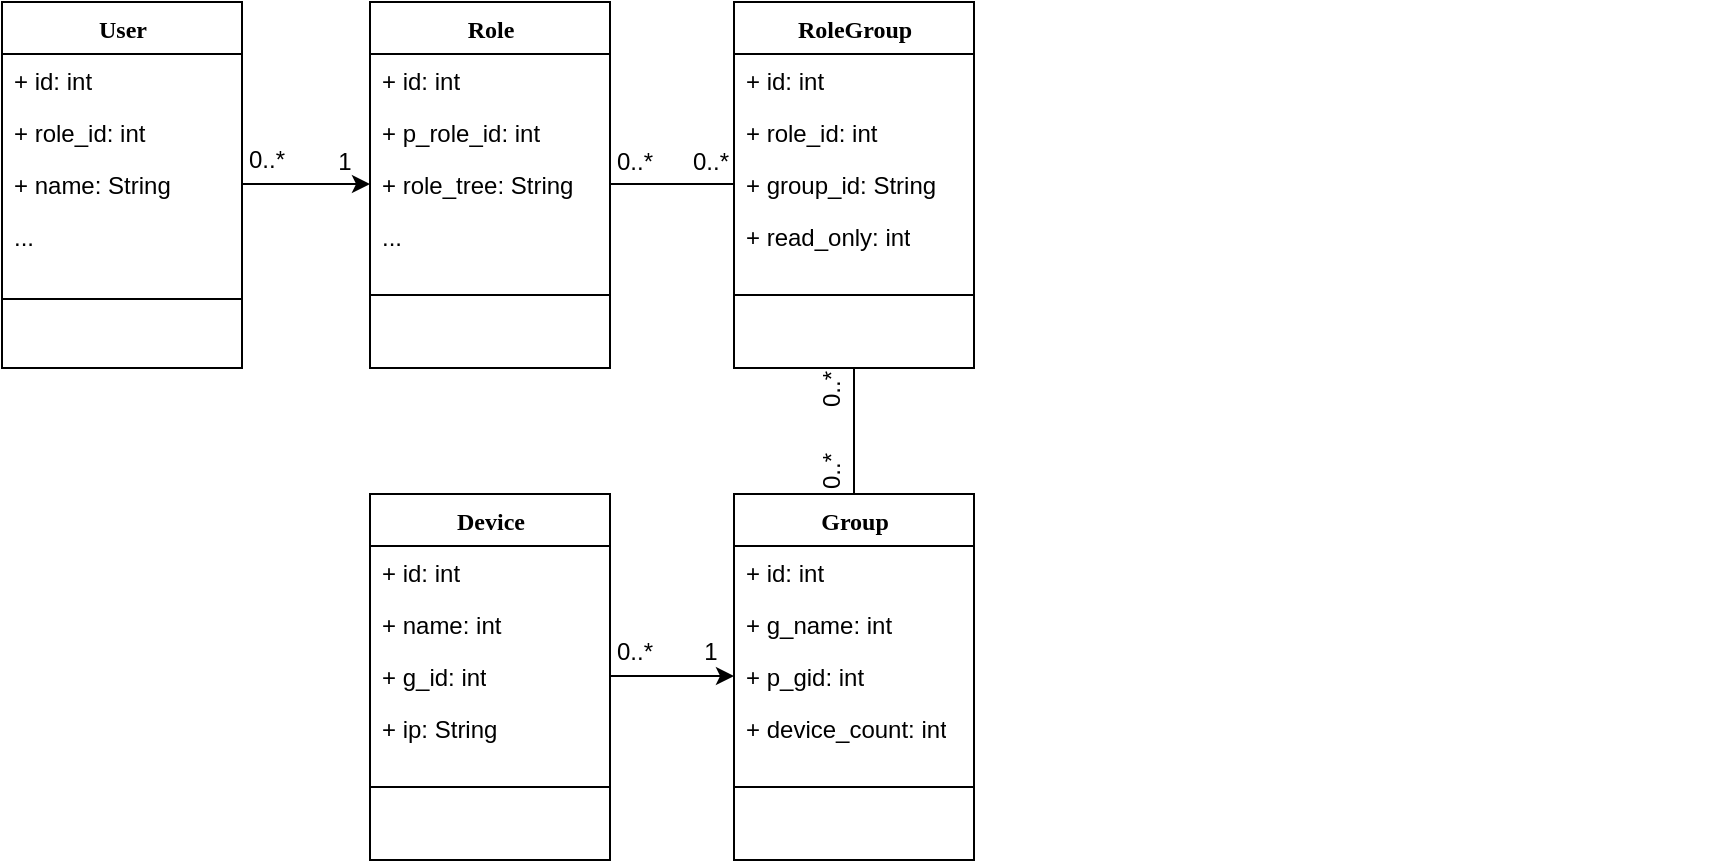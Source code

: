 <mxfile version="13.8.0" type="github">
  <diagram name="Page-1" id="6133507b-19e7-1e82-6fc7-422aa6c4b21f">
    <mxGraphModel dx="1410" dy="603" grid="0" gridSize="10" guides="1" tooltips="1" connect="1" arrows="1" fold="1" page="1" pageScale="1" pageWidth="413" pageHeight="583" background="#ffffff" math="0" shadow="0">
      <root>
        <mxCell id="0" />
        <mxCell id="1" parent="0" />
        <mxCell id="IwuFGDZ3gKHl45ehaiq--77" value="" style="group" vertex="1" connectable="0" parent="1">
          <mxGeometry x="23" y="110" width="854" height="185" as="geometry" />
        </mxCell>
        <mxCell id="IwuFGDZ3gKHl45ehaiq--76" value="" style="group" vertex="1" connectable="0" parent="IwuFGDZ3gKHl45ehaiq--77">
          <mxGeometry width="854" height="185" as="geometry" />
        </mxCell>
        <mxCell id="IwuFGDZ3gKHl45ehaiq--22" value="" style="group" vertex="1" connectable="0" parent="IwuFGDZ3gKHl45ehaiq--76">
          <mxGeometry width="742" height="185" as="geometry" />
        </mxCell>
        <mxCell id="IwuFGDZ3gKHl45ehaiq--82" value="" style="group" vertex="1" connectable="0" parent="IwuFGDZ3gKHl45ehaiq--22">
          <mxGeometry width="486" height="185" as="geometry" />
        </mxCell>
        <mxCell id="IwuFGDZ3gKHl45ehaiq--81" value="" style="group" vertex="1" connectable="0" parent="IwuFGDZ3gKHl45ehaiq--82">
          <mxGeometry width="486" height="185" as="geometry" />
        </mxCell>
        <mxCell id="IwuFGDZ3gKHl45ehaiq--3" value="RoleGroup" style="swimlane;html=1;fontStyle=1;align=center;verticalAlign=top;childLayout=stackLayout;horizontal=1;startSize=26;horizontalStack=0;resizeParent=1;resizeLast=0;collapsible=1;marginBottom=0;swimlaneFillColor=#ffffff;rounded=0;shadow=0;comic=0;labelBackgroundColor=none;strokeWidth=1;fillColor=none;fontFamily=Verdana;fontSize=12" vertex="1" parent="IwuFGDZ3gKHl45ehaiq--81">
          <mxGeometry x="366" width="120" height="183" as="geometry" />
        </mxCell>
        <mxCell id="IwuFGDZ3gKHl45ehaiq--4" value="+ id: int" style="text;html=1;strokeColor=none;fillColor=none;align=left;verticalAlign=top;spacingLeft=4;spacingRight=4;whiteSpace=wrap;overflow=hidden;rotatable=0;points=[[0,0.5],[1,0.5]];portConstraint=eastwest;" vertex="1" parent="IwuFGDZ3gKHl45ehaiq--3">
          <mxGeometry y="26" width="120" height="26" as="geometry" />
        </mxCell>
        <mxCell id="IwuFGDZ3gKHl45ehaiq--5" value="+ role_id: int" style="text;html=1;strokeColor=none;fillColor=none;align=left;verticalAlign=top;spacingLeft=4;spacingRight=4;whiteSpace=wrap;overflow=hidden;rotatable=0;points=[[0,0.5],[1,0.5]];portConstraint=eastwest;" vertex="1" parent="IwuFGDZ3gKHl45ehaiq--3">
          <mxGeometry y="52" width="120" height="26" as="geometry" />
        </mxCell>
        <mxCell id="IwuFGDZ3gKHl45ehaiq--9" value="+ group_id: String" style="text;html=1;strokeColor=none;fillColor=none;align=left;verticalAlign=top;spacingLeft=4;spacingRight=4;whiteSpace=wrap;overflow=hidden;rotatable=0;points=[[0,0.5],[1,0.5]];portConstraint=eastwest;" vertex="1" parent="IwuFGDZ3gKHl45ehaiq--3">
          <mxGeometry y="78" width="120" height="26" as="geometry" />
        </mxCell>
        <mxCell id="IwuFGDZ3gKHl45ehaiq--6" value="+ read_only: int" style="text;html=1;strokeColor=none;fillColor=none;align=left;verticalAlign=top;spacingLeft=4;spacingRight=4;whiteSpace=wrap;overflow=hidden;rotatable=0;points=[[0,0.5],[1,0.5]];portConstraint=eastwest;" vertex="1" parent="IwuFGDZ3gKHl45ehaiq--3">
          <mxGeometry y="104" width="120" height="26" as="geometry" />
        </mxCell>
        <mxCell id="IwuFGDZ3gKHl45ehaiq--8" value="" style="line;html=1;strokeWidth=1;fillColor=none;align=left;verticalAlign=middle;spacingTop=-1;spacingLeft=3;spacingRight=3;rotatable=0;labelPosition=right;points=[];portConstraint=eastwest;" vertex="1" parent="IwuFGDZ3gKHl45ehaiq--3">
          <mxGeometry y="130" width="120" height="33" as="geometry" />
        </mxCell>
        <mxCell id="78961159f06e98e8-43" value="Role" style="swimlane;html=1;fontStyle=1;align=center;verticalAlign=top;childLayout=stackLayout;horizontal=1;startSize=26;horizontalStack=0;resizeParent=1;resizeLast=0;collapsible=1;marginBottom=0;swimlaneFillColor=#ffffff;rounded=0;shadow=0;comic=0;labelBackgroundColor=none;strokeWidth=1;fillColor=none;fontFamily=Verdana;fontSize=12" parent="IwuFGDZ3gKHl45ehaiq--81" vertex="1">
          <mxGeometry x="184" width="120" height="183" as="geometry" />
        </mxCell>
        <mxCell id="78961159f06e98e8-44" value="+ id: int" style="text;html=1;strokeColor=none;fillColor=none;align=left;verticalAlign=top;spacingLeft=4;spacingRight=4;whiteSpace=wrap;overflow=hidden;rotatable=0;points=[[0,0.5],[1,0.5]];portConstraint=eastwest;" parent="78961159f06e98e8-43" vertex="1">
          <mxGeometry y="26" width="120" height="26" as="geometry" />
        </mxCell>
        <mxCell id="78961159f06e98e8-45" value="+ p_role_id: int" style="text;html=1;strokeColor=none;fillColor=none;align=left;verticalAlign=top;spacingLeft=4;spacingRight=4;whiteSpace=wrap;overflow=hidden;rotatable=0;points=[[0,0.5],[1,0.5]];portConstraint=eastwest;" parent="78961159f06e98e8-43" vertex="1">
          <mxGeometry y="52" width="120" height="26" as="geometry" />
        </mxCell>
        <mxCell id="78961159f06e98e8-52" value="+ role_tree: String" style="text;html=1;strokeColor=none;fillColor=none;align=left;verticalAlign=top;spacingLeft=4;spacingRight=4;whiteSpace=wrap;overflow=hidden;rotatable=0;points=[[0,0.5],[1,0.5]];portConstraint=eastwest;" parent="78961159f06e98e8-43" vertex="1">
          <mxGeometry y="78" width="120" height="26" as="geometry" />
        </mxCell>
        <mxCell id="IwuFGDZ3gKHl45ehaiq--2" value="..." style="text;html=1;strokeColor=none;fillColor=none;align=left;verticalAlign=top;spacingLeft=4;spacingRight=4;whiteSpace=wrap;overflow=hidden;rotatable=0;points=[[0,0.5],[1,0.5]];portConstraint=eastwest;" vertex="1" parent="78961159f06e98e8-43">
          <mxGeometry y="104" width="120" height="26" as="geometry" />
        </mxCell>
        <mxCell id="78961159f06e98e8-51" value="" style="line;html=1;strokeWidth=1;fillColor=none;align=left;verticalAlign=middle;spacingTop=-1;spacingLeft=3;spacingRight=3;rotatable=0;labelPosition=right;points=[];portConstraint=eastwest;" parent="78961159f06e98e8-43" vertex="1">
          <mxGeometry y="130" width="120" height="33" as="geometry" />
        </mxCell>
        <mxCell id="78961159f06e98e8-17" value="User" style="swimlane;html=1;fontStyle=1;align=center;verticalAlign=top;childLayout=stackLayout;horizontal=1;startSize=26;horizontalStack=0;resizeParent=1;resizeLast=0;collapsible=1;marginBottom=0;swimlaneFillColor=#ffffff;rounded=0;shadow=0;comic=0;labelBackgroundColor=none;strokeWidth=1;fillColor=none;fontFamily=Verdana;fontSize=12" parent="IwuFGDZ3gKHl45ehaiq--81" vertex="1">
          <mxGeometry width="120" height="183" as="geometry" />
        </mxCell>
        <mxCell id="78961159f06e98e8-23" value="+ id: int" style="text;html=1;strokeColor=none;fillColor=none;align=left;verticalAlign=top;spacingLeft=4;spacingRight=4;whiteSpace=wrap;overflow=hidden;rotatable=0;points=[[0,0.5],[1,0.5]];portConstraint=eastwest;" parent="78961159f06e98e8-17" vertex="1">
          <mxGeometry y="26" width="120" height="26" as="geometry" />
        </mxCell>
        <mxCell id="78961159f06e98e8-24" value="+ role_id: int" style="text;html=1;strokeColor=none;fillColor=none;align=left;verticalAlign=top;spacingLeft=4;spacingRight=4;whiteSpace=wrap;overflow=hidden;rotatable=0;points=[[0,0.5],[1,0.5]];portConstraint=eastwest;" parent="78961159f06e98e8-17" vertex="1">
          <mxGeometry y="52" width="120" height="26" as="geometry" />
        </mxCell>
        <mxCell id="78961159f06e98e8-27" value="+ name: String" style="text;html=1;strokeColor=none;fillColor=none;align=left;verticalAlign=top;spacingLeft=4;spacingRight=4;whiteSpace=wrap;overflow=hidden;rotatable=0;points=[[0,0.5],[1,0.5]];portConstraint=eastwest;" parent="78961159f06e98e8-17" vertex="1">
          <mxGeometry y="78" width="120" height="26" as="geometry" />
        </mxCell>
        <mxCell id="IwuFGDZ3gKHl45ehaiq--1" value="..." style="text;html=1;strokeColor=none;fillColor=none;align=left;verticalAlign=top;spacingLeft=4;spacingRight=4;whiteSpace=wrap;overflow=hidden;rotatable=0;points=[[0,0.5],[1,0.5]];portConstraint=eastwest;" vertex="1" parent="78961159f06e98e8-17">
          <mxGeometry y="104" width="120" height="26" as="geometry" />
        </mxCell>
        <mxCell id="78961159f06e98e8-19" value="" style="line;html=1;strokeWidth=1;fillColor=none;align=left;verticalAlign=middle;spacingTop=-1;spacingLeft=3;spacingRight=3;rotatable=0;labelPosition=right;points=[];portConstraint=eastwest;" parent="78961159f06e98e8-17" vertex="1">
          <mxGeometry y="130" width="120" height="37" as="geometry" />
        </mxCell>
        <mxCell id="IwuFGDZ3gKHl45ehaiq--32" value="" style="endArrow=classic;html=1;entryX=0;entryY=0.5;entryDx=0;entryDy=0;exitX=1;exitY=0.5;exitDx=0;exitDy=0;" edge="1" parent="IwuFGDZ3gKHl45ehaiq--81" source="78961159f06e98e8-27" target="78961159f06e98e8-52">
          <mxGeometry width="50" height="50" relative="1" as="geometry">
            <mxPoint x="122" y="91" as="sourcePoint" />
            <mxPoint x="172" y="40" as="targetPoint" />
          </mxGeometry>
        </mxCell>
        <mxCell id="IwuFGDZ3gKHl45ehaiq--34" value="" style="endArrow=none;html=1;exitX=1;exitY=0.5;exitDx=0;exitDy=0;entryX=0;entryY=0.5;entryDx=0;entryDy=0;" edge="1" parent="IwuFGDZ3gKHl45ehaiq--81" source="78961159f06e98e8-52" target="IwuFGDZ3gKHl45ehaiq--9">
          <mxGeometry width="50" height="50" relative="1" as="geometry">
            <mxPoint x="513" y="178" as="sourcePoint" />
            <mxPoint x="563" y="128" as="targetPoint" />
          </mxGeometry>
        </mxCell>
        <mxCell id="IwuFGDZ3gKHl45ehaiq--37" value="0..*" style="text;html=1;align=center;verticalAlign=middle;resizable=0;points=[];autosize=1;" vertex="1" parent="IwuFGDZ3gKHl45ehaiq--81">
          <mxGeometry x="340" y="71" width="28" height="18" as="geometry" />
        </mxCell>
        <mxCell id="IwuFGDZ3gKHl45ehaiq--38" value="0..*" style="text;html=1;align=center;verticalAlign=middle;resizable=0;points=[];autosize=1;" vertex="1" parent="IwuFGDZ3gKHl45ehaiq--81">
          <mxGeometry x="302" y="71" width="28" height="18" as="geometry" />
        </mxCell>
        <mxCell id="IwuFGDZ3gKHl45ehaiq--25" value="1" style="text;html=1;align=center;verticalAlign=middle;resizable=0;points=[];autosize=1;" vertex="1" parent="IwuFGDZ3gKHl45ehaiq--81">
          <mxGeometry x="162" y="71" width="17" height="18" as="geometry" />
        </mxCell>
        <mxCell id="IwuFGDZ3gKHl45ehaiq--24" value="0..*" style="text;html=1;align=center;verticalAlign=middle;resizable=0;points=[];autosize=1;" vertex="1" parent="IwuFGDZ3gKHl45ehaiq--76">
          <mxGeometry x="118" y="70" width="28" height="18" as="geometry" />
        </mxCell>
        <mxCell id="IwuFGDZ3gKHl45ehaiq--35" value="" style="endArrow=none;html=1;exitX=0.5;exitY=1;exitDx=0;exitDy=0;entryX=0.5;entryY=0;entryDx=0;entryDy=0;" edge="1" parent="1" source="IwuFGDZ3gKHl45ehaiq--3" target="IwuFGDZ3gKHl45ehaiq--16">
          <mxGeometry width="50" height="50" relative="1" as="geometry">
            <mxPoint x="597" y="201" as="sourcePoint" />
            <mxPoint x="690" y="201" as="targetPoint" />
            <Array as="points" />
          </mxGeometry>
        </mxCell>
        <mxCell id="IwuFGDZ3gKHl45ehaiq--36" value="" style="endArrow=classic;html=1;entryX=0;entryY=0.5;entryDx=0;entryDy=0;exitX=1;exitY=0.5;exitDx=0;exitDy=0;" edge="1" parent="1" source="IwuFGDZ3gKHl45ehaiq--29" target="IwuFGDZ3gKHl45ehaiq--19">
          <mxGeometry width="50" height="50" relative="1" as="geometry">
            <mxPoint x="879" y="203" as="sourcePoint" />
            <mxPoint x="972" y="203" as="targetPoint" />
          </mxGeometry>
        </mxCell>
        <mxCell id="IwuFGDZ3gKHl45ehaiq--74" value="1" style="text;html=1;align=center;verticalAlign=middle;resizable=0;points=[];autosize=1;" vertex="1" parent="1">
          <mxGeometry x="368.5" y="426" width="17" height="18" as="geometry" />
        </mxCell>
        <mxCell id="IwuFGDZ3gKHl45ehaiq--75" value="0..*" style="text;html=1;align=center;verticalAlign=middle;resizable=0;points=[];autosize=1;" vertex="1" parent="1">
          <mxGeometry x="325" y="426" width="28" height="18" as="geometry" />
        </mxCell>
        <mxCell id="IwuFGDZ3gKHl45ehaiq--73" value="&lt;div&gt;&lt;span&gt;0..*&lt;/span&gt;&lt;/div&gt;" style="text;html=1;align=center;verticalAlign=middle;resizable=0;points=[];autosize=1;horizontal=0;" vertex="1" parent="1">
          <mxGeometry x="424" y="295" width="28" height="18" as="geometry" />
        </mxCell>
        <mxCell id="IwuFGDZ3gKHl45ehaiq--39" value="0..*" style="text;html=1;align=center;verticalAlign=middle;resizable=0;points=[];autosize=1;horizontal=0;" vertex="1" parent="1">
          <mxGeometry x="424" y="336" width="28" height="18" as="geometry" />
        </mxCell>
        <mxCell id="IwuFGDZ3gKHl45ehaiq--16" value="Group" style="swimlane;html=1;fontStyle=1;align=center;verticalAlign=top;childLayout=stackLayout;horizontal=1;startSize=26;horizontalStack=0;resizeParent=1;resizeLast=0;collapsible=1;marginBottom=0;swimlaneFillColor=#ffffff;rounded=0;shadow=0;comic=0;labelBackgroundColor=none;strokeWidth=1;fillColor=none;fontFamily=Verdana;fontSize=12" vertex="1" parent="1">
          <mxGeometry x="389" y="356" width="120" height="183" as="geometry" />
        </mxCell>
        <mxCell id="IwuFGDZ3gKHl45ehaiq--17" value="+ id: int" style="text;html=1;strokeColor=none;fillColor=none;align=left;verticalAlign=top;spacingLeft=4;spacingRight=4;whiteSpace=wrap;overflow=hidden;rotatable=0;points=[[0,0.5],[1,0.5]];portConstraint=eastwest;" vertex="1" parent="IwuFGDZ3gKHl45ehaiq--16">
          <mxGeometry y="26" width="120" height="26" as="geometry" />
        </mxCell>
        <mxCell id="IwuFGDZ3gKHl45ehaiq--18" value="+ g_name: int" style="text;html=1;strokeColor=none;fillColor=none;align=left;verticalAlign=top;spacingLeft=4;spacingRight=4;whiteSpace=wrap;overflow=hidden;rotatable=0;points=[[0,0.5],[1,0.5]];portConstraint=eastwest;" vertex="1" parent="IwuFGDZ3gKHl45ehaiq--16">
          <mxGeometry y="52" width="120" height="26" as="geometry" />
        </mxCell>
        <mxCell id="IwuFGDZ3gKHl45ehaiq--19" value="+ p_gid: int" style="text;html=1;strokeColor=none;fillColor=none;align=left;verticalAlign=top;spacingLeft=4;spacingRight=4;whiteSpace=wrap;overflow=hidden;rotatable=0;points=[[0,0.5],[1,0.5]];portConstraint=eastwest;" vertex="1" parent="IwuFGDZ3gKHl45ehaiq--16">
          <mxGeometry y="78" width="120" height="26" as="geometry" />
        </mxCell>
        <mxCell id="IwuFGDZ3gKHl45ehaiq--20" value="+ device_count: int" style="text;html=1;strokeColor=none;fillColor=none;align=left;verticalAlign=top;spacingLeft=4;spacingRight=4;whiteSpace=wrap;overflow=hidden;rotatable=0;points=[[0,0.5],[1,0.5]];portConstraint=eastwest;" vertex="1" parent="IwuFGDZ3gKHl45ehaiq--16">
          <mxGeometry y="104" width="120" height="26" as="geometry" />
        </mxCell>
        <mxCell id="IwuFGDZ3gKHl45ehaiq--21" value="" style="line;html=1;strokeWidth=1;fillColor=none;align=left;verticalAlign=middle;spacingTop=-1;spacingLeft=3;spacingRight=3;rotatable=0;labelPosition=right;points=[];portConstraint=eastwest;" vertex="1" parent="IwuFGDZ3gKHl45ehaiq--16">
          <mxGeometry y="130" width="120" height="33" as="geometry" />
        </mxCell>
        <mxCell id="IwuFGDZ3gKHl45ehaiq--26" value="Device" style="swimlane;html=1;fontStyle=1;align=center;verticalAlign=top;childLayout=stackLayout;horizontal=1;startSize=26;horizontalStack=0;resizeParent=1;resizeLast=0;collapsible=1;marginBottom=0;swimlaneFillColor=#ffffff;rounded=0;shadow=0;comic=0;labelBackgroundColor=none;strokeWidth=1;fillColor=none;fontFamily=Verdana;fontSize=12" vertex="1" parent="1">
          <mxGeometry x="207" y="356" width="120" height="183" as="geometry" />
        </mxCell>
        <mxCell id="IwuFGDZ3gKHl45ehaiq--27" value="+ id: int" style="text;html=1;strokeColor=none;fillColor=none;align=left;verticalAlign=top;spacingLeft=4;spacingRight=4;whiteSpace=wrap;overflow=hidden;rotatable=0;points=[[0,0.5],[1,0.5]];portConstraint=eastwest;" vertex="1" parent="IwuFGDZ3gKHl45ehaiq--26">
          <mxGeometry y="26" width="120" height="26" as="geometry" />
        </mxCell>
        <mxCell id="IwuFGDZ3gKHl45ehaiq--28" value="+ name: int" style="text;html=1;strokeColor=none;fillColor=none;align=left;verticalAlign=top;spacingLeft=4;spacingRight=4;whiteSpace=wrap;overflow=hidden;rotatable=0;points=[[0,0.5],[1,0.5]];portConstraint=eastwest;" vertex="1" parent="IwuFGDZ3gKHl45ehaiq--26">
          <mxGeometry y="52" width="120" height="26" as="geometry" />
        </mxCell>
        <mxCell id="IwuFGDZ3gKHl45ehaiq--29" value="+ g_id: int" style="text;html=1;strokeColor=none;fillColor=none;align=left;verticalAlign=top;spacingLeft=4;spacingRight=4;whiteSpace=wrap;overflow=hidden;rotatable=0;points=[[0,0.5],[1,0.5]];portConstraint=eastwest;" vertex="1" parent="IwuFGDZ3gKHl45ehaiq--26">
          <mxGeometry y="78" width="120" height="26" as="geometry" />
        </mxCell>
        <mxCell id="IwuFGDZ3gKHl45ehaiq--30" value="+ ip: String" style="text;html=1;strokeColor=none;fillColor=none;align=left;verticalAlign=top;spacingLeft=4;spacingRight=4;whiteSpace=wrap;overflow=hidden;rotatable=0;points=[[0,0.5],[1,0.5]];portConstraint=eastwest;" vertex="1" parent="IwuFGDZ3gKHl45ehaiq--26">
          <mxGeometry y="104" width="120" height="26" as="geometry" />
        </mxCell>
        <mxCell id="IwuFGDZ3gKHl45ehaiq--31" value="" style="line;html=1;strokeWidth=1;fillColor=none;align=left;verticalAlign=middle;spacingTop=-1;spacingLeft=3;spacingRight=3;rotatable=0;labelPosition=right;points=[];portConstraint=eastwest;" vertex="1" parent="IwuFGDZ3gKHl45ehaiq--26">
          <mxGeometry y="130" width="120" height="33" as="geometry" />
        </mxCell>
      </root>
    </mxGraphModel>
  </diagram>
</mxfile>
